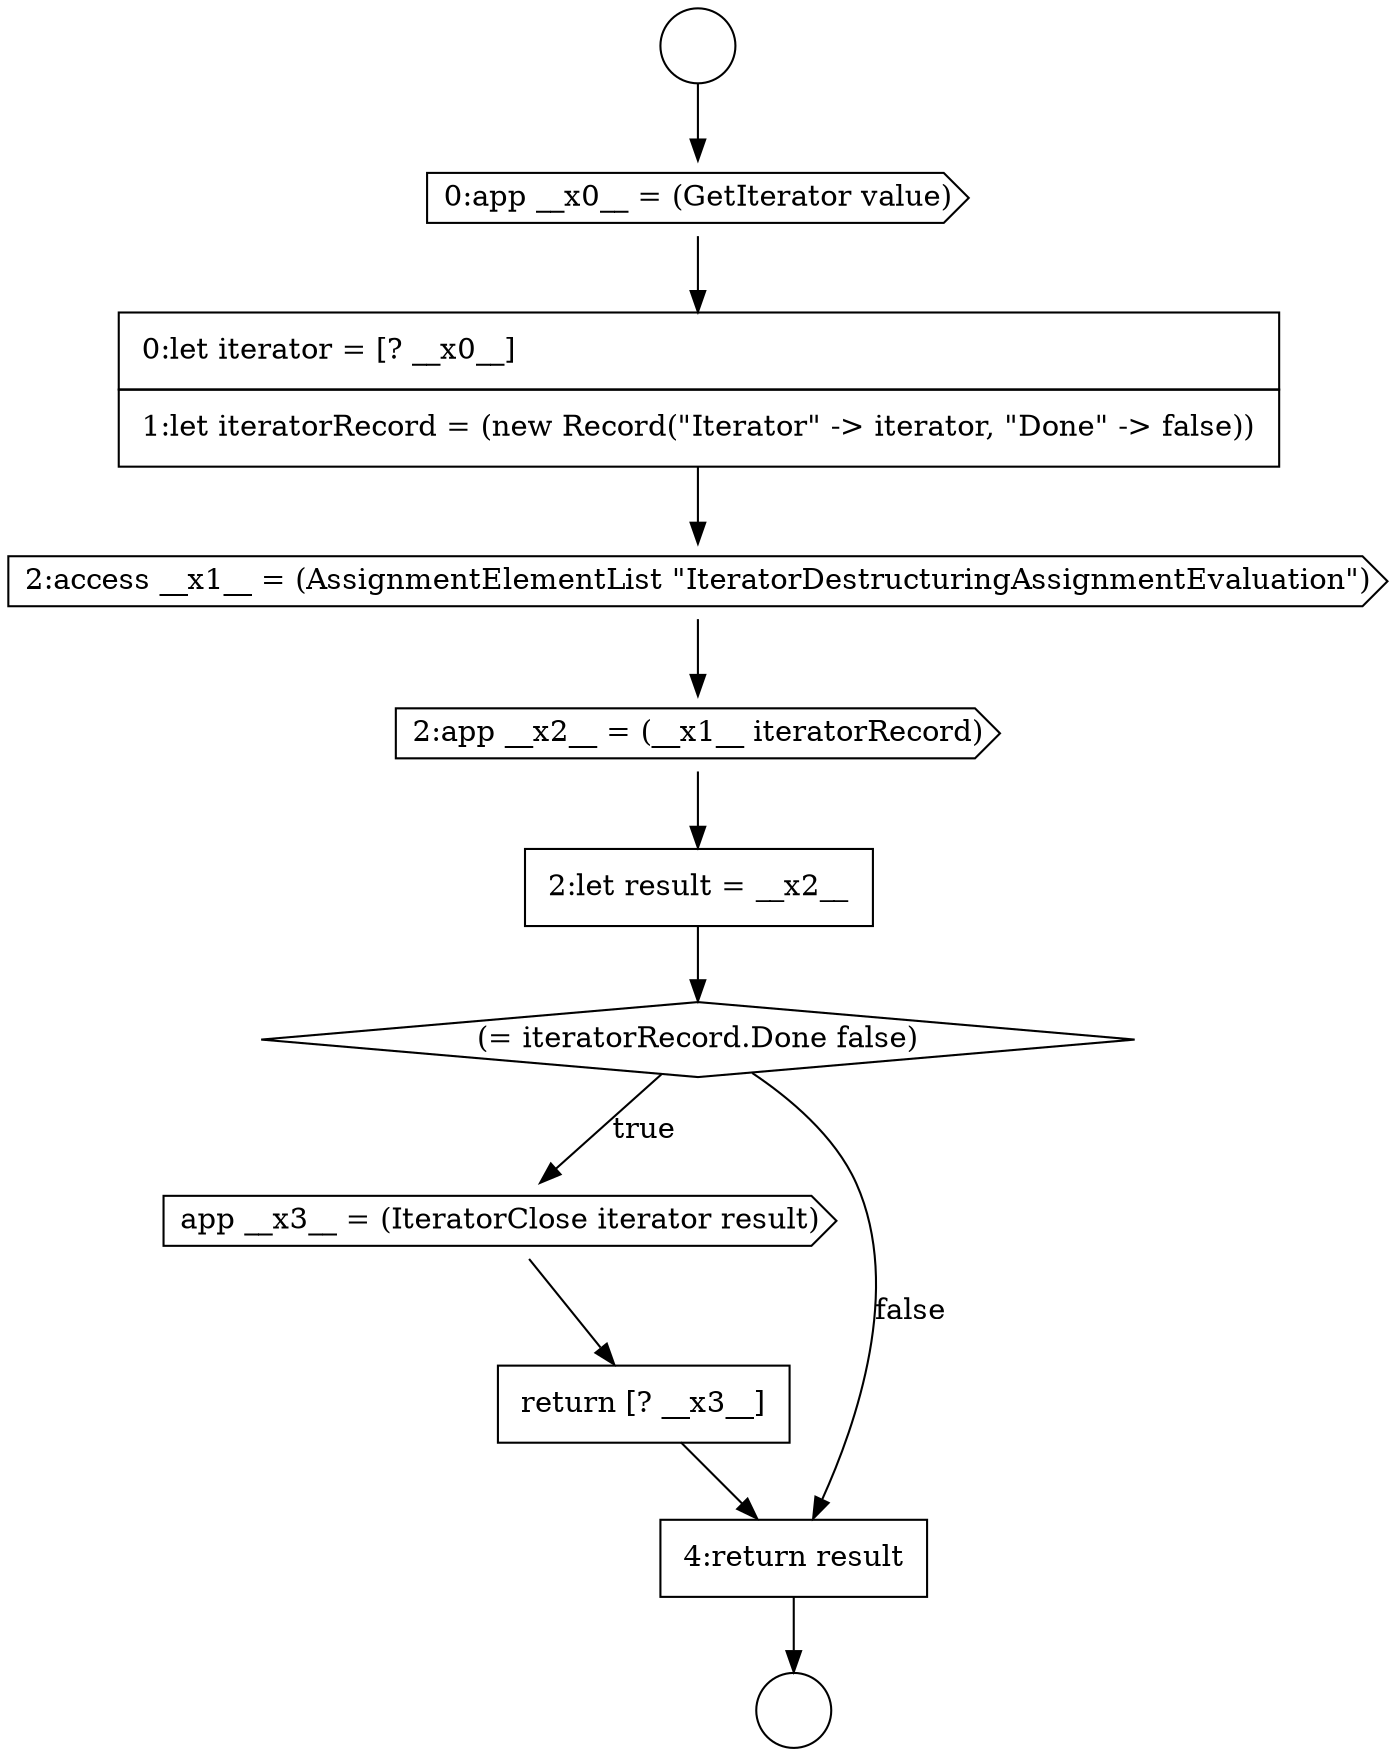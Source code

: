 digraph {
  node4973 [shape=none, margin=0, label=<<font color="black">
    <table border="0" cellborder="1" cellspacing="0" cellpadding="10">
      <tr><td align="left">2:let result = __x2__</td></tr>
    </table>
  </font>> color="black" fillcolor="white" style=filled]
  node4967 [shape=circle label=" " color="black" fillcolor="white" style=filled]
  node4974 [shape=diamond, label=<<font color="black">(= iteratorRecord.Done false)</font>> color="black" fillcolor="white" style=filled]
  node4970 [shape=none, margin=0, label=<<font color="black">
    <table border="0" cellborder="1" cellspacing="0" cellpadding="10">
      <tr><td align="left">0:let iterator = [? __x0__]</td></tr>
      <tr><td align="left">1:let iteratorRecord = (new Record(&quot;Iterator&quot; -&gt; iterator, &quot;Done&quot; -&gt; false))</td></tr>
    </table>
  </font>> color="black" fillcolor="white" style=filled]
  node4975 [shape=cds, label=<<font color="black">app __x3__ = (IteratorClose iterator result)</font>> color="black" fillcolor="white" style=filled]
  node4971 [shape=cds, label=<<font color="black">2:access __x1__ = (AssignmentElementList &quot;IteratorDestructuringAssignmentEvaluation&quot;)</font>> color="black" fillcolor="white" style=filled]
  node4976 [shape=none, margin=0, label=<<font color="black">
    <table border="0" cellborder="1" cellspacing="0" cellpadding="10">
      <tr><td align="left">return [? __x3__]</td></tr>
    </table>
  </font>> color="black" fillcolor="white" style=filled]
  node4969 [shape=cds, label=<<font color="black">0:app __x0__ = (GetIterator value)</font>> color="black" fillcolor="white" style=filled]
  node4968 [shape=circle label=" " color="black" fillcolor="white" style=filled]
  node4972 [shape=cds, label=<<font color="black">2:app __x2__ = (__x1__ iteratorRecord)</font>> color="black" fillcolor="white" style=filled]
  node4977 [shape=none, margin=0, label=<<font color="black">
    <table border="0" cellborder="1" cellspacing="0" cellpadding="10">
      <tr><td align="left">4:return result</td></tr>
    </table>
  </font>> color="black" fillcolor="white" style=filled]
  node4969 -> node4970 [ color="black"]
  node4971 -> node4972 [ color="black"]
  node4977 -> node4968 [ color="black"]
  node4967 -> node4969 [ color="black"]
  node4976 -> node4977 [ color="black"]
  node4970 -> node4971 [ color="black"]
  node4973 -> node4974 [ color="black"]
  node4974 -> node4975 [label=<<font color="black">true</font>> color="black"]
  node4974 -> node4977 [label=<<font color="black">false</font>> color="black"]
  node4972 -> node4973 [ color="black"]
  node4975 -> node4976 [ color="black"]
}
